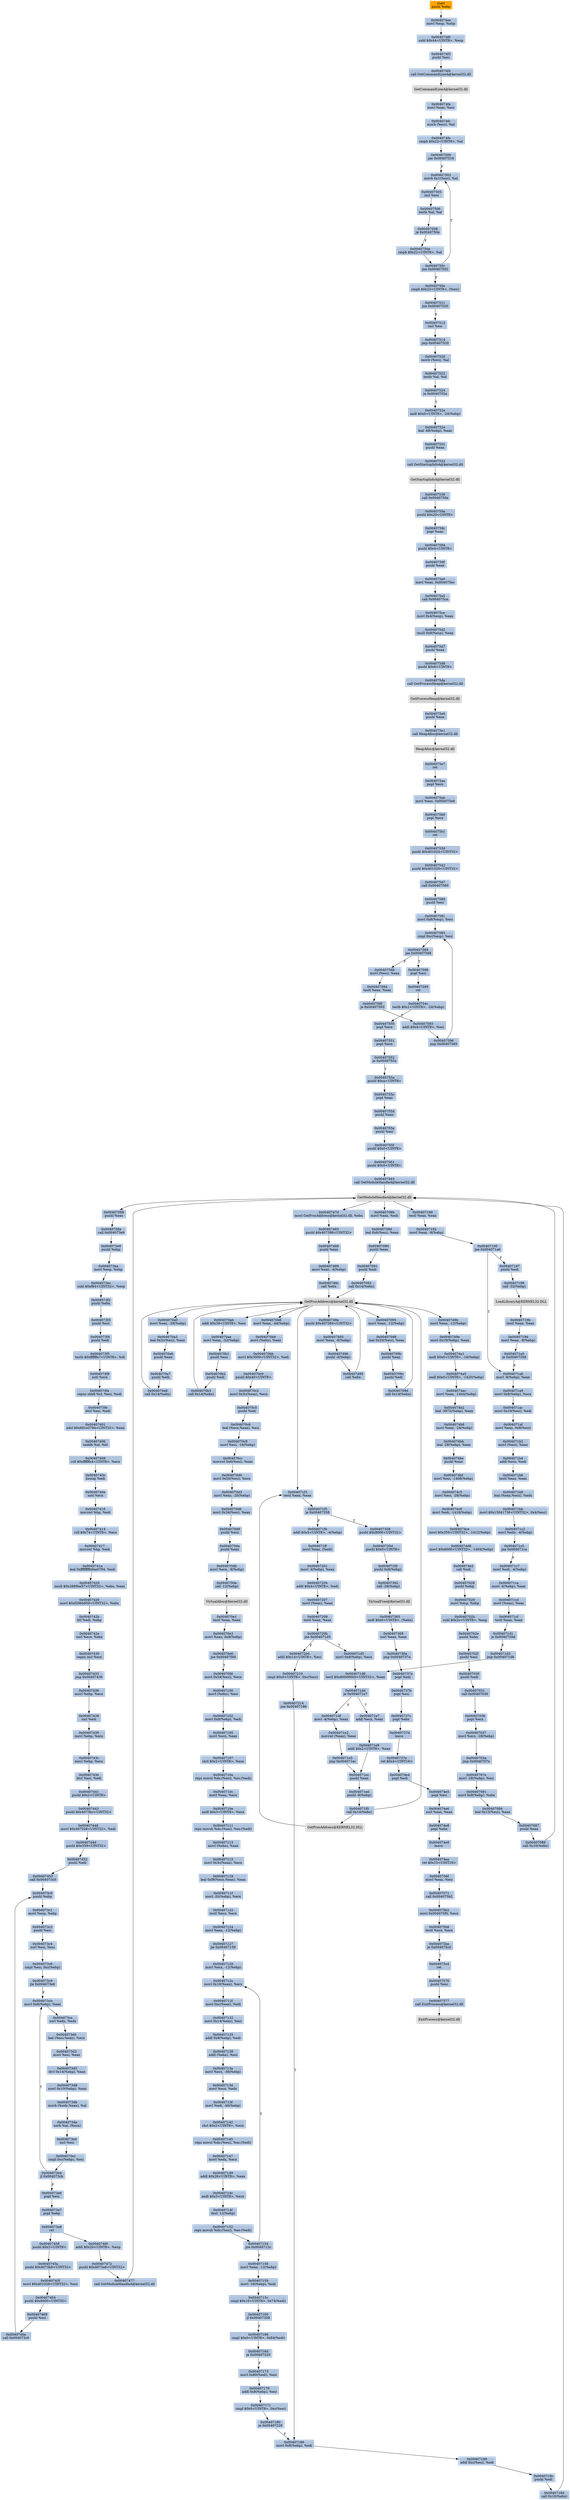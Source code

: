 digraph G {
node[shape=rectangle,style=filled,fillcolor=lightsteelblue,color=lightsteelblue]
bgcolor="transparent"
a0x004074edpushl_ebp[label="start\npushl %ebp",fillcolor="orange",color="lightgrey"];
a0x004074eemovl_esp_ebp[label="0x004074ee\nmovl %esp, %ebp"];
a0x004074f0subl_0x44UINT8_esp[label="0x004074f0\nsubl $0x44<UINT8>, %esp"];
a0x004074f3pushl_esi[label="0x004074f3\npushl %esi"];
a0x004074f4call_GetCommandLineA_kernel32_dll[label="0x004074f4\ncall GetCommandLineA@kernel32.dll"];
GetCommandLineA_kernel32_dll[label="GetCommandLineA@kernel32.dll",fillcolor="lightgrey",color="lightgrey"];
a0x004074famovl_eax_esi[label="0x004074fa\nmovl %eax, %esi"];
a0x004074fcmovb_esi__al[label="0x004074fc\nmovb (%esi), %al"];
a0x004074fecmpb_0x22UINT8_al[label="0x004074fe\ncmpb $0x22<UINT8>, %al"];
a0x00407500jne_0x00407516[label="0x00407500\njne 0x00407516"];
a0x00407502movb_0x1esi__al[label="0x00407502\nmovb 0x1(%esi), %al"];
a0x00407505incl_esi[label="0x00407505\nincl %esi"];
a0x00407506testb_al_al[label="0x00407506\ntestb %al, %al"];
a0x00407508je_0x0040750e[label="0x00407508\nje 0x0040750e"];
a0x0040750acmpb_0x22UINT8_al[label="0x0040750a\ncmpb $0x22<UINT8>, %al"];
a0x0040750cjne_0x00407502[label="0x0040750c\njne 0x00407502"];
a0x0040750ecmpb_0x22UINT8_esi_[label="0x0040750e\ncmpb $0x22<UINT8>, (%esi)"];
a0x00407511jne_0x00407520[label="0x00407511\njne 0x00407520"];
a0x00407513incl_esi[label="0x00407513\nincl %esi"];
a0x00407514jmp_0x00407520[label="0x00407514\njmp 0x00407520"];
a0x00407520movb_esi__al[label="0x00407520\nmovb (%esi), %al"];
a0x00407522testb_al_al[label="0x00407522\ntestb %al, %al"];
a0x00407524je_0x0040752a[label="0x00407524\nje 0x0040752a"];
a0x0040752aandl_0x0UINT8__24ebp_[label="0x0040752a\nandl $0x0<UINT8>, -24(%ebp)"];
a0x0040752eleal__68ebp__eax[label="0x0040752e\nleal -68(%ebp), %eax"];
a0x00407531pushl_eax[label="0x00407531\npushl %eax"];
a0x00407532call_GetStartupInfoA_kernel32_dll[label="0x00407532\ncall GetStartupInfoA@kernel32.dll"];
GetStartupInfoA_kernel32_dll[label="GetStartupInfoA@kernel32.dll",fillcolor="lightgrey",color="lightgrey"];
a0x00407538call_0x0040759a[label="0x00407538\ncall 0x0040759a"];
a0x0040759apushl_0x20UINT8[label="0x0040759a\npushl $0x20<UINT8>"];
a0x0040759cpopl_eax[label="0x0040759c\npopl %eax"];
a0x0040759dpushl_0x4UINT8[label="0x0040759d\npushl $0x4<UINT8>"];
a0x0040759fpushl_eax[label="0x0040759f\npushl %eax"];
a0x004075a0movl_eax_0x004075ec[label="0x004075a0\nmovl %eax, 0x004075ec"];
a0x004075a5call_0x004075ce[label="0x004075a5\ncall 0x004075ce"];
a0x004075cemovl_0x4esp__eax[label="0x004075ce\nmovl 0x4(%esp), %eax"];
a0x004075d2imull_0x8esp__eax[label="0x004075d2\nimull 0x8(%esp), %eax"];
a0x004075d7pushl_eax[label="0x004075d7\npushl %eax"];
a0x004075d8pushl_0x8UINT8[label="0x004075d8\npushl $0x8<UINT8>"];
a0x004075dacall_GetProcessHeap_kernel32_dll[label="0x004075da\ncall GetProcessHeap@kernel32.dll"];
GetProcessHeap_kernel32_dll[label="GetProcessHeap@kernel32.dll",fillcolor="lightgrey",color="lightgrey"];
a0x004075e0pushl_eax[label="0x004075e0\npushl %eax"];
a0x004075e1call_HeapAlloc_kernel32_dll[label="0x004075e1\ncall HeapAlloc@kernel32.dll"];
HeapAlloc_kernel32_dll[label="HeapAlloc@kernel32.dll",fillcolor="lightgrey",color="lightgrey"];
a0x004075e7ret[label="0x004075e7\nret"];
a0x004075aapopl_ecx[label="0x004075aa\npopl %ecx"];
a0x004075abmovl_eax_0x004075e8[label="0x004075ab\nmovl %eax, 0x004075e8"];
a0x004075b0popl_ecx[label="0x004075b0\npopl %ecx"];
a0x004075b1ret[label="0x004075b1\nret"];
a0x0040753dpushl_0x401024UINT32[label="0x0040753d\npushl $0x401024<UINT32>"];
a0x00407542pushl_0x401020UINT32[label="0x00407542\npushl $0x401020<UINT32>"];
a0x00407547call_0x00407580[label="0x00407547\ncall 0x00407580"];
a0x00407580pushl_esi[label="0x00407580\npushl %esi"];
a0x00407581movl_0x8esp__esi[label="0x00407581\nmovl 0x8(%esp), %esi"];
a0x00407585cmpl_0xcesp__esi[label="0x00407585\ncmpl 0xc(%esp), %esi"];
a0x00407589jae_0x00407598[label="0x00407589\njae 0x00407598"];
a0x0040758bmovl_esi__eax[label="0x0040758b\nmovl (%esi), %eax"];
a0x0040758dtestl_eax_eax[label="0x0040758d\ntestl %eax, %eax"];
a0x0040758fje_0x00407593[label="0x0040758f\nje 0x00407593"];
a0x00407593addl_0x4UINT8_esi[label="0x00407593\naddl $0x4<UINT8>, %esi"];
a0x00407596jmp_0x00407585[label="0x00407596\njmp 0x00407585"];
a0x00407598popl_esi[label="0x00407598\npopl %esi"];
a0x00407599ret[label="0x00407599\nret"];
a0x0040754ctestb_0x1UINT8__24ebp_[label="0x0040754c\ntestb $0x1<UINT8>, -24(%ebp)"];
a0x00407550popl_ecx[label="0x00407550\npopl %ecx"];
a0x00407551popl_ecx[label="0x00407551\npopl %ecx"];
a0x00407552je_0x0040755a[label="0x00407552\nje 0x0040755a"];
a0x0040755apushl_0xaUINT8[label="0x0040755a\npushl $0xa<UINT8>"];
a0x0040755cpopl_eax[label="0x0040755c\npopl %eax"];
a0x0040755dpushl_eax[label="0x0040755d\npushl %eax"];
a0x0040755epushl_esi[label="0x0040755e\npushl %esi"];
a0x0040755fpushl_0x0UINT8[label="0x0040755f\npushl $0x0<UINT8>"];
a0x00407561pushl_0x0UINT8[label="0x00407561\npushl $0x0<UINT8>"];
a0x00407563call_GetModuleHandleA_kernel32_dll[label="0x00407563\ncall GetModuleHandleA@kernel32.dll"];
GetModuleHandleA_kernel32_dll[label="GetModuleHandleA@kernel32.dll",fillcolor="lightgrey",color="lightgrey"];
a0x00407569pushl_eax[label="0x00407569\npushl %eax"];
a0x0040756acall_0x004073e9[label="0x0040756a\ncall 0x004073e9"];
a0x004073e9pushl_ebp[label="0x004073e9\npushl %ebp"];
a0x004073eamovl_esp_ebp[label="0x004073ea\nmovl %esp, %ebp"];
a0x004073ecsubl_0xf84UINT32_esp[label="0x004073ec\nsubl $0xf84<UINT32>, %esp"];
a0x004073f2pushl_ebx[label="0x004073f2\npushl %ebx"];
a0x004073f3pushl_esi[label="0x004073f3\npushl %esi"];
a0x004073f4pushl_edi[label="0x004073f4\npushl %edi"];
a0x004073f5testb_0xffffffa7UINT8_dl[label="0x004073f5\ntestb $0xffffffa7<UINT8>, %dl"];
a0x004073f8notl_ecx[label="0x004073f8\nnotl %ecx"];
a0x004073farepnz_shldl_cl_esi_edi[label="0x004073fa\nrepnz shldl %cl, %esi, %edi"];
a0x004073febtcl_esi_edi[label="0x004073fe\nbtcl %esi, %edi"];
a0x00407401adcl_0x691e3784UINT32_eax[label="0x00407401\nadcl $0x691e3784<UINT32>, %eax"];
a0x00407406xaddb_al_bl[label="0x00407406\nxaddb %al, %bl"];
a0x00407409rcll_0xffffffa4UINT8_ecx[label="0x00407409\nrcll $0xffffffa4<UINT8>, %ecx"];
a0x0040740cbswap_edi[label="0x0040740c\nbswap %edi"];
a0x0040740enotl_ecx[label="0x0040740e\nnotl %ecx"];
a0x00407410movzwl_bp_edi[label="0x00407410\nmovzwl %bp, %edi"];
a0x00407414rcll_0x74UINT8_ecx[label="0x00407414\nrcll $0x74<UINT8>, %ecx"];
a0x00407417movzwl_bp_edi[label="0x00407417\nmovzwl %bp, %edi"];
a0x0040741aleal_0xffffffffb9ae0794_edi[label="0x0040741a\nleal 0xffffffffb9ae0794, %edi"];
a0x00407420imull_0x2889be57UINT32_ebx_eax[label="0x00407420\nimull $0x2889be57<UINT32>, %ebx, %eax"];
a0x00407426movl_0xf29bb859UINT32_ebx[label="0x00407426\nmovl $0xf29bb859<UINT32>, %ebx"];
a0x0040742bbtl_edi_ebp[label="0x0040742b\nbtl %edi, %ebp"];
a0x0040742exorl_ecx_ebx[label="0x0040742e\nxorl %ecx, %ebx"];
a0x00407430repnz_incl_ecx[label="0x00407430\nrepnz incl %ecx"];
a0x00407433jmp_0x00407436[label="0x00407433\njmp 0x00407436"];
a0x00407436movl_ebp_ecx[label="0x00407436\nmovl %ebp, %ecx"];
a0x00407438incl_edi[label="0x00407438\nincl %edi"];
a0x00407439movl_ebp_ecx[label="0x00407439\nmovl %ebp, %ecx"];
a0x0040743cmovl_ebp_ecx[label="0x0040743c\nmovl %ebp, %ecx"];
a0x0040743ebtcl_esi_edi[label="0x0040743e\nbtcl %esi, %edi"];
a0x00407441pushl_0x2UINT8[label="0x00407441\npushl $0x2<UINT8>"];
a0x00407443pushl_0x4073bcUINT32[label="0x00407443\npushl $0x4073bc<UINT32>"];
a0x00407448movl_0x407028UINT32_edi[label="0x00407448\nmovl $0x407028<UINT32>, %edi"];
a0x0040744dpushl_0x359UINT32[label="0x0040744d\npushl $0x359<UINT32>"];
a0x00407452pushl_edi[label="0x00407452\npushl %edi"];
a0x00407453call_0x004073c0[label="0x00407453\ncall 0x004073c0"];
a0x004073c0pushl_ebp[label="0x004073c0\npushl %ebp"];
a0x004073c1movl_esp_ebp[label="0x004073c1\nmovl %esp, %ebp"];
a0x004073c3pushl_esi[label="0x004073c3\npushl %esi"];
a0x004073c4xorl_esi_esi[label="0x004073c4\nxorl %esi, %esi"];
a0x004073c6cmpl_esi_0xcebp_[label="0x004073c6\ncmpl %esi, 0xc(%ebp)"];
a0x004073c9jle_0x004073e6[label="0x004073c9\njle 0x004073e6"];
a0x004073cbmovl_0x8ebp__eax[label="0x004073cb\nmovl 0x8(%ebp), %eax"];
a0x004073cexorl_edx_edx[label="0x004073ce\nxorl %edx, %edx"];
a0x004073d0leal_esieax__ecx[label="0x004073d0\nleal (%esi,%eax), %ecx"];
a0x004073d3movl_esi_eax[label="0x004073d3\nmovl %esi, %eax"];
a0x004073d5divl_0x14ebp__eax[label="0x004073d5\ndivl 0x14(%ebp), %eax"];
a0x004073d8movl_0x10ebp__eax[label="0x004073d8\nmovl 0x10(%ebp), %eax"];
a0x004073dbmovb_edxeax__al[label="0x004073db\nmovb (%edx,%eax), %al"];
a0x004073dexorb_al_ecx_[label="0x004073de\nxorb %al, (%ecx)"];
a0x004073e0incl_esi[label="0x004073e0\nincl %esi"];
a0x004073e1cmpl_0xcebp__esi[label="0x004073e1\ncmpl 0xc(%ebp), %esi"];
a0x004073e4jl_0x004073cb[label="0x004073e4\njl 0x004073cb"];
a0x004073e6popl_esi[label="0x004073e6\npopl %esi"];
a0x004073e7popl_ebp[label="0x004073e7\npopl %ebp"];
a0x004073e8ret[label="0x004073e8\nret"];
a0x00407458pushl_0x2UINT8[label="0x00407458\npushl $0x2<UINT8>"];
a0x0040745apushl_0x4073b8UINT32[label="0x0040745a\npushl $0x4073b8<UINT32>"];
a0x0040745fmovl_0x401028UINT32_esi[label="0x0040745f\nmovl $0x401028<UINT32>, %esi"];
a0x00407464pushl_0x6000UINT32[label="0x00407464\npushl $0x6000<UINT32>"];
a0x00407469pushl_esi[label="0x00407469\npushl %esi"];
a0x0040746acall_0x004073c0[label="0x0040746a\ncall 0x004073c0"];
a0x0040746faddl_0x20UINT8_esp[label="0x0040746f\naddl $0x20<UINT8>, %esp"];
a0x00407472pushl_0x4073a8UINT32[label="0x00407472\npushl $0x4073a8<UINT32>"];
a0x00407477call_GetModuleHandleA_kernel32_dll[label="0x00407477\ncall GetModuleHandleA@kernel32.dll"];
a0x0040747dmovl_GetProcAddress_kernel32_dll_ebx[label="0x0040747d\nmovl GetProcAddress@kernel32.dll, %ebx"];
a0x00407483pushl_0x407398UINT32[label="0x00407483\npushl $0x407398<UINT32>"];
a0x00407488pushl_eax[label="0x00407488\npushl %eax"];
a0x00407489movl_eax__4ebp_[label="0x00407489\nmovl %eax, -4(%ebp)"];
a0x0040748ccall_ebx[label="0x0040748c\ncall %ebx"];
GetProcAddress_kernel32_dll[label="GetProcAddress@kernel32.dll",fillcolor="lightgrey",color="lightgrey"];
a0x0040748epushl_0x407384UINT32[label="0x0040748e\npushl $0x407384<UINT32>"];
a0x00407493movl_eax__8ebp_[label="0x00407493\nmovl %eax, -8(%ebp)"];
a0x00407496pushl__4ebp_[label="0x00407496\npushl -4(%ebp)"];
a0x00407499call_ebx[label="0x00407499\ncall %ebx"];
a0x0040749bmovl_eax__12ebp_[label="0x0040749b\nmovl %eax, -12(%ebp)"];
a0x0040749emovl_0x10ebp__eax[label="0x0040749e\nmovl 0x10(%ebp), %eax"];
a0x004074a1andl_0x0UINT8__16ebp_[label="0x004074a1\nandl $0x0<UINT8>, -16(%ebp)"];
a0x004074a5andl_0x0UINT8__1420ebp_[label="0x004074a5\nandl $0x0<UINT8>, -1420(%ebp)"];
a0x004074acmovl_eax__1444ebp_[label="0x004074ac\nmovl %eax, -1444(%ebp)"];
a0x004074b2leal__3972ebp__eax[label="0x004074b2\nleal -3972(%ebp), %eax"];
a0x004074b8movl_eax__24ebp_[label="0x004074b8\nmovl %eax, -24(%ebp)"];
a0x004074bbleal__28ebp__eax[label="0x004074bb\nleal -28(%ebp), %eax"];
a0x004074bepushl_eax[label="0x004074be\npushl %eax"];
a0x004074bfmovl_esi__1408ebp_[label="0x004074bf\nmovl %esi, -1408(%ebp)"];
a0x004074c5movl_esi__28ebp_[label="0x004074c5\nmovl %esi, -28(%ebp)"];
a0x004074c8movl_edi__1416ebp_[label="0x004074c8\nmovl %edi, -1416(%ebp)"];
a0x004074cemovl_0x359UINT32__1412ebp_[label="0x004074ce\nmovl $0x359<UINT32>, -1412(%ebp)"];
a0x004074d8movl_0x6000UINT32__1404ebp_[label="0x004074d8\nmovl $0x6000<UINT32>, -1404(%ebp)"];
a0x004074e2call_edi[label="0x004074e2\ncall %edi"];
a0x00407028pushl_ebp[label="0x00407028\npushl %ebp"];
a0x00407029movl_esp_ebp[label="0x00407029\nmovl %esp, %ebp"];
a0x0040702bsubl_0x2cUINT8_esp[label="0x0040702b\nsubl $0x2c<UINT8>, %esp"];
a0x0040702epushl_ebx[label="0x0040702e\npushl %ebx"];
a0x0040702fpushl_esi[label="0x0040702f\npushl %esi"];
a0x00407030pushl_edi[label="0x00407030\npushl %edi"];
a0x00407031call_0x00407036[label="0x00407031\ncall 0x00407036"];
a0x00407036popl_ecx[label="0x00407036\npopl %ecx"];
a0x00407037movl_ecx__28ebp_[label="0x00407037\nmovl %ecx, -28(%ebp)"];
a0x0040703ajmp_0x0040707e[label="0x0040703a\njmp 0x0040707e"];
a0x0040707emovl__28ebp__esi[label="0x0040707e\nmovl -28(%ebp), %esi"];
a0x00407081movl_0x8ebp__ebx[label="0x00407081\nmovl 0x8(%ebp), %ebx"];
a0x00407084leal_0x13esi__eax[label="0x00407084\nleal 0x13(%esi), %eax"];
a0x00407087pushl_eax[label="0x00407087\npushl %eax"];
a0x00407088call_0x10ebx_[label="0x00407088\ncall 0x10(%ebx)"];
a0x0040708bmovl_eax_edi[label="0x0040708b\nmovl %eax, %edi"];
a0x0040708dleal_0x6esi__eax[label="0x0040708d\nleal 0x6(%esi), %eax"];
a0x00407090pushl_eax[label="0x00407090\npushl %eax"];
a0x00407091pushl_edi[label="0x00407091\npushl %edi"];
a0x00407092call_0x14ebx_[label="0x00407092\ncall 0x14(%ebx)"];
a0x00407095movl_eax__12ebp_[label="0x00407095\nmovl %eax, -12(%ebp)"];
a0x00407098leal_0x20esi__eax[label="0x00407098\nleal 0x20(%esi), %eax"];
a0x0040709bpushl_eax[label="0x0040709b\npushl %eax"];
a0x0040709cpushl_edi[label="0x0040709c\npushl %edi"];
a0x0040709dcall_0x14ebx_[label="0x0040709d\ncall 0x14(%ebx)"];
a0x004070a0movl_eax__28ebp_[label="0x004070a0\nmovl %eax, -28(%ebp)"];
a0x004070a3leal_0x2cesi__eax[label="0x004070a3\nleal 0x2c(%esi), %eax"];
a0x004070a6pushl_eax[label="0x004070a6\npushl %eax"];
a0x004070a7pushl_edi[label="0x004070a7\npushl %edi"];
a0x004070a8call_0x14ebx_[label="0x004070a8\ncall 0x14(%ebx)"];
a0x004070abaddl_0x39UINT8_esi[label="0x004070ab\naddl $0x39<UINT8>, %esi"];
a0x004070aemovl_eax__32ebp_[label="0x004070ae\nmovl %eax, -32(%ebp)"];
a0x004070b1pushl_esi[label="0x004070b1\npushl %esi"];
a0x004070b2pushl_edi[label="0x004070b2\npushl %edi"];
a0x004070b3call_0x14ebx_[label="0x004070b3\ncall 0x14(%ebx)"];
a0x004070b6movl_eax__44ebp_[label="0x004070b6\nmovl %eax, -44(%ebp)"];
a0x004070b9movl_ebx__eax[label="0x004070b9\nmovl (%ebx), %eax"];
a0x004070bbmovl_0x3000UINT32_edi[label="0x004070bb\nmovl $0x3000<UINT32>, %edi"];
a0x004070c0pushl_0x40UINT8[label="0x004070c0\npushl $0x40<UINT8>"];
a0x004070c2movl_0x3ceax__ecx[label="0x004070c2\nmovl 0x3c(%eax), %ecx"];
a0x004070c5pushl_edi[label="0x004070c5\npushl %edi"];
a0x004070c6leal_ecxeax__esi[label="0x004070c6\nleal (%ecx,%eax), %esi"];
a0x004070c9movl_esi__16ebp_[label="0x004070c9\nmovl %esi, -16(%ebp)"];
a0x004070ccmovzwl_0x6esi__eax[label="0x004070cc\nmovzwl 0x6(%esi), %eax"];
a0x004070d0movl_0x50esi__ecx[label="0x004070d0\nmovl 0x50(%esi), %ecx"];
a0x004070d3movl_eax__20ebp_[label="0x004070d3\nmovl %eax, -20(%ebp)"];
a0x004070d6movl_0x34esi__eax[label="0x004070d6\nmovl 0x34(%esi), %eax"];
a0x004070d9pushl_ecx[label="0x004070d9\npushl %ecx"];
a0x004070dapushl_eax[label="0x004070da\npushl %eax"];
a0x004070dbmovl_ecx__8ebp_[label="0x004070db\nmovl %ecx, -8(%ebp)"];
a0x004070decall__12ebp_[label="0x004070de\ncall -12(%ebp)"];
VirtualAlloc_Kernel32_dll[label="VirtualAlloc@Kernel32.dll",fillcolor="lightgrey",color="lightgrey"];
a0x004070e1testl_eax_eax[label="0x004070e1\ntestl %eax, %eax"];
a0x004070e3movl_eax_0x8ebp_[label="0x004070e3\nmovl %eax, 0x8(%ebp)"];
a0x004070e6jne_0x004070fd[label="0x004070e6\njne 0x004070fd"];
a0x004070fdmovl_0x54esi__ecx[label="0x004070fd\nmovl 0x54(%esi), %ecx"];
a0x00407100movl_ebx__esi[label="0x00407100\nmovl (%ebx), %esi"];
a0x00407102movl_0x8ebp__edi[label="0x00407102\nmovl 0x8(%ebp), %edi"];
a0x00407105movl_ecx_eax[label="0x00407105\nmovl %ecx, %eax"];
a0x00407107shrl_0x2UINT8_ecx[label="0x00407107\nshrl $0x2<UINT8>, %ecx"];
a0x0040710arepz_movsl_ds_esi__es_edi_[label="0x0040710a\nrepz movsl %ds:(%esi), %es:(%edi)"];
a0x0040710cmovl_eax_ecx[label="0x0040710c\nmovl %eax, %ecx"];
a0x0040710eandl_0x3UINT8_ecx[label="0x0040710e\nandl $0x3<UINT8>, %ecx"];
a0x00407111repz_movsb_ds_esi__es_edi_[label="0x00407111\nrepz movsb %ds:(%esi), %es:(%edi)"];
a0x00407113movl_ebx__eax[label="0x00407113\nmovl (%ebx), %eax"];
a0x00407115movl_0x3ceax__ecx[label="0x00407115\nmovl 0x3c(%eax), %ecx"];
a0x00407118leal_0xf8ecxeax__eax[label="0x00407118\nleal 0xf8(%ecx,%eax), %eax"];
a0x0040711fmovl__20ebp__ecx[label="0x0040711f\nmovl -20(%ebp), %ecx"];
a0x00407122testl_ecx_ecx[label="0x00407122\ntestl %ecx, %ecx"];
a0x00407124movl_eax__12ebp_[label="0x00407124\nmovl %eax, -12(%ebp)"];
a0x00407127jle_0x00407159[label="0x00407127\njle 0x00407159"];
a0x00407129movl_ecx__12ebp_[label="0x00407129\nmovl %ecx, -12(%ebp)"];
a0x0040712cmovl_0x10eax__ecx[label="0x0040712c\nmovl 0x10(%eax), %ecx"];
a0x0040712fmovl_0xceax__edi[label="0x0040712f\nmovl 0xc(%eax), %edi"];
a0x00407132movl_0x14eax__esi[label="0x00407132\nmovl 0x14(%eax), %esi"];
a0x00407135addl_0x8ebp__edi[label="0x00407135\naddl 0x8(%ebp), %edi"];
a0x00407138addl_ebx__esi[label="0x00407138\naddl (%ebx), %esi"];
a0x0040713amovl_ecx__36ebp_[label="0x0040713a\nmovl %ecx, -36(%ebp)"];
a0x0040713dmovl_ecx_edx[label="0x0040713d\nmovl %ecx, %edx"];
a0x0040713fmovl_edi__40ebp_[label="0x0040713f\nmovl %edi, -40(%ebp)"];
a0x00407142shrl_0x2UINT8_ecx[label="0x00407142\nshrl $0x2<UINT8>, %ecx"];
a0x00407145repz_movsl_ds_esi__es_edi_[label="0x00407145\nrepz movsl %ds:(%esi), %es:(%edi)"];
a0x00407147movl_edx_ecx[label="0x00407147\nmovl %edx, %ecx"];
a0x00407149addl_0x28UINT8_eax[label="0x00407149\naddl $0x28<UINT8>, %eax"];
a0x0040714candl_0x3UINT8_ecx[label="0x0040714c\nandl $0x3<UINT8>, %ecx"];
a0x0040714fdecl__12ebp_[label="0x0040714f\ndecl -12(%ebp)"];
a0x00407152repz_movsb_ds_esi__es_edi_[label="0x00407152\nrepz movsb %ds:(%esi), %es:(%edi)"];
a0x00407154jne_0x0040712c[label="0x00407154\njne 0x0040712c"];
a0x00407156movl_eax__12ebp_[label="0x00407156\nmovl %eax, -12(%ebp)"];
a0x00407159movl__16ebp__edi[label="0x00407159\nmovl -16(%ebp), %edi"];
a0x0040715ccmpl_0x10UINT8_0x74edi_[label="0x0040715c\ncmpl $0x10<UINT8>, 0x74(%edi)"];
a0x00407160jl_0x00407358[label="0x00407160\njl 0x00407358"];
a0x00407166cmpl_0x0UINT8_0x84edi_[label="0x00407166\ncmpl $0x0<UINT8>, 0x84(%edi)"];
a0x0040716dje_0x00407220[label="0x0040716d\nje 0x00407220"];
a0x00407173movl_0x80edi__esi[label="0x00407173\nmovl 0x80(%edi), %esi"];
a0x00407179addl_0x8ebp__esi[label="0x00407179\naddl 0x8(%ebp), %esi"];
a0x0040717ccmpl_0x0UINT8_0xcesi_[label="0x0040717c\ncmpl $0x0<UINT8>, 0xc(%esi)"];
a0x00407180je_0x00407220[label="0x00407180\nje 0x00407220"];
a0x00407186movl_0x8ebp__edi[label="0x00407186\nmovl 0x8(%ebp), %edi"];
a0x00407189addl_0xcesi__edi[label="0x00407189\naddl 0xc(%esi), %edi"];
a0x0040718cpushl_edi[label="0x0040718c\npushl %edi"];
a0x0040718dcall_0x10ebx_[label="0x0040718d\ncall 0x10(%ebx)"];
a0x00407190testl_eax_eax[label="0x00407190\ntestl %eax, %eax"];
a0x00407192movl_eax__8ebp_[label="0x00407192\nmovl %eax, -8(%ebp)"];
a0x00407195jne_0x004071a6[label="0x00407195\njne 0x004071a6"];
a0x004071a6movl__8ebp__eax[label="0x004071a6\nmovl -8(%ebp), %eax"];
a0x004071a9movl_0x8ebp__ecx[label="0x004071a9\nmovl 0x8(%ebp), %ecx"];
a0x004071acmovl_0x10esi__edi[label="0x004071ac\nmovl 0x10(%esi), %edi"];
a0x004071afmovl_eax_0x8esi_[label="0x004071af\nmovl %eax, 0x8(%esi)"];
a0x004071b2movl_esi__eax[label="0x004071b2\nmovl (%esi), %eax"];
a0x004071b4addl_ecx_edi[label="0x004071b4\naddl %ecx, %edi"];
a0x004071b6testl_eax_eax[label="0x004071b6\ntestl %eax, %eax"];
a0x004071b8leal_eaxecx__edx[label="0x004071b8\nleal (%eax,%ecx), %edx"];
a0x004071bbmovl_0x15841730UINT32_0x4esi_[label="0x004071bb\nmovl $0x15841730<UINT32>, 0x4(%esi)"];
a0x004071c2movl_edx__4ebp_[label="0x004071c2\nmovl %edx, -4(%ebp)"];
a0x004071c5jne_0x004071ca[label="0x004071c5\njne 0x004071ca"];
a0x004071c7movl_edi__4ebp_[label="0x004071c7\nmovl %edi, -4(%ebp)"];
a0x004071camovl__4ebp__eax[label="0x004071ca\nmovl -4(%ebp), %eax"];
a0x004071cdmovl_eax__eax[label="0x004071cd\nmovl (%eax), %eax"];
a0x004071cftestl_eax_eax[label="0x004071cf\ntestl %eax, %eax"];
a0x004071d1je_0x0040720d[label="0x004071d1\nje 0x0040720d"];
a0x004071d3jmp_0x004071d8[label="0x004071d3\njmp 0x004071d8"];
a0x004071d8testl_0x80000000UINT32_eax[label="0x004071d8\ntestl $0x80000000<UINT32>, %eax"];
a0x004071ddje_0x004071e7[label="0x004071dd\nje 0x004071e7"];
a0x004071e7addl_ecx_eax[label="0x004071e7\naddl %ecx, %eax"];
a0x004071e9addl_0x2UINT8_eax[label="0x004071e9\naddl $0x2<UINT8>, %eax"];
a0x004071ecpushl_eax[label="0x004071ec\npushl %eax"];
a0x004071edpushl__8ebp_[label="0x004071ed\npushl -8(%ebp)"];
a0x004071f0call_0x14ebx_[label="0x004071f0\ncall 0x14(%ebx)"];
a0x004071f3testl_eax_eax[label="0x004071f3\ntestl %eax, %eax"];
a0x004071f5je_0x00407358[label="0x004071f5\nje 0x00407358"];
a0x004071fbaddl_0x4UINT8__4ebp_[label="0x004071fb\naddl $0x4<UINT8>, -4(%ebp)"];
a0x004071ffmovl_eax_edi_[label="0x004071ff\nmovl %eax, (%edi)"];
a0x00407201movl__4ebp__eax[label="0x00407201\nmovl -4(%ebp), %eax"];
a0x00407204addl_0x4UINT8_edi[label="0x00407204\naddl $0x4<UINT8>, %edi"];
a0x00407207movl_eax__eax[label="0x00407207\nmovl (%eax), %eax"];
a0x00407209testl_eax_eax[label="0x00407209\ntestl %eax, %eax"];
a0x0040720bjne_0x004071d5[label="0x0040720b\njne 0x004071d5"];
a0x004071d5movl_0x8ebp__ecx[label="0x004071d5\nmovl 0x8(%ebp), %ecx"];
a0x0040720daddl_0x14UINT8_esi[label="0x0040720d\naddl $0x14<UINT8>, %esi"];
a0x00407210cmpl_0x0UINT8_0xcesi_[label="0x00407210\ncmpl $0x0<UINT8>, 0xc(%esi)"];
a0x00407214jne_0x00407186[label="0x00407214\njne 0x00407186"];
GetProcAddress_KERNEL32_DLL[label="GetProcAddress@KERNEL32.DLL",fillcolor="lightgrey",color="lightgrey"];
a0x00407197pushl_edi[label="0x00407197\npushl %edi"];
a0x00407198call__32ebp_[label="0x00407198\ncall -32(%ebp)"];
LoadLibraryA_KERNEL32_DLL[label="LoadLibraryA@KERNEL32.DLL",fillcolor="lightgrey",color="lightgrey"];
a0x0040719btestl_eax_eax[label="0x0040719b\ntestl %eax, %eax"];
a0x0040719dmovl_eax__8ebp_[label="0x0040719d\nmovl %eax, -8(%ebp)"];
a0x004071a0je_0x00407358[label="0x004071a0\nje 0x00407358"];
a0x004071dfmovl__4ebp__eax[label="0x004071df\nmovl -4(%ebp), %eax"];
a0x004071e2movzwl_eax__eax[label="0x004071e2\nmovzwl (%eax), %eax"];
a0x004071e5jmp_0x004071ec[label="0x004071e5\njmp 0x004071ec"];
a0x00407358pushl_0x8000UINT32[label="0x00407358\npushl $0x8000<UINT32>"];
a0x0040735dpushl_0x0UINT8[label="0x0040735d\npushl $0x0<UINT8>"];
a0x0040735fpushl_0x8ebp_[label="0x0040735f\npushl 0x8(%ebp)"];
a0x00407362call__28ebp_[label="0x00407362\ncall -28(%ebp)"];
VirtualFree_Kernel32_dll[label="VirtualFree@Kernel32.dll",fillcolor="lightgrey",color="lightgrey"];
a0x00407365andl_0x0UINT8_ebx_[label="0x00407365\nandl $0x0<UINT8>, (%ebx)"];
a0x00407368xorl_eax_eax[label="0x00407368\nxorl %eax, %eax"];
a0x0040736ajmp_0x0040737a[label="0x0040736a\njmp 0x0040737a"];
a0x0040737apopl_edi[label="0x0040737a\npopl %edi"];
a0x0040737bpopl_esi[label="0x0040737b\npopl %esi"];
a0x0040737cpopl_ebx[label="0x0040737c\npopl %ebx"];
a0x0040737dleave_[label="0x0040737d\nleave "];
a0x0040737eret_0x4UINT16[label="0x0040737e\nret $0x4<UINT16>"];
a0x004074e4popl_edi[label="0x004074e4\npopl %edi"];
a0x004074e5popl_esi[label="0x004074e5\npopl %esi"];
a0x004074e6xorl_eax_eax[label="0x004074e6\nxorl %eax, %eax"];
a0x004074e8popl_ebx[label="0x004074e8\npopl %ebx"];
a0x004074e9leave_[label="0x004074e9\nleave "];
a0x004074earet_0x10UINT16[label="0x004074ea\nret $0x10<UINT16>"];
a0x0040756fmovl_eax_esi[label="0x0040756f\nmovl %eax, %esi"];
a0x00407571call_0x004075b2[label="0x00407571\ncall 0x004075b2"];
a0x004075b2movl_0x004075f0_ecx[label="0x004075b2\nmovl 0x004075f0, %ecx"];
a0x004075b8testl_ecx_ecx[label="0x004075b8\ntestl %ecx, %ecx"];
a0x004075baje_0x004075cd[label="0x004075ba\nje 0x004075cd"];
a0x004075cdret[label="0x004075cd\nret"];
a0x00407576pushl_esi[label="0x00407576\npushl %esi"];
a0x00407577call_ExitProcess_kernel32_dll[label="0x00407577\ncall ExitProcess@kernel32.dll"];
ExitProcess_kernel32_dll[label="ExitProcess@kernel32.dll",fillcolor="lightgrey",color="lightgrey"];
a0x004074edpushl_ebp -> a0x004074eemovl_esp_ebp [color="#000000"];
a0x004074eemovl_esp_ebp -> a0x004074f0subl_0x44UINT8_esp [color="#000000"];
a0x004074f0subl_0x44UINT8_esp -> a0x004074f3pushl_esi [color="#000000"];
a0x004074f3pushl_esi -> a0x004074f4call_GetCommandLineA_kernel32_dll [color="#000000"];
a0x004074f4call_GetCommandLineA_kernel32_dll -> GetCommandLineA_kernel32_dll [color="#000000"];
GetCommandLineA_kernel32_dll -> a0x004074famovl_eax_esi [color="#000000"];
a0x004074famovl_eax_esi -> a0x004074fcmovb_esi__al [color="#000000"];
a0x004074fcmovb_esi__al -> a0x004074fecmpb_0x22UINT8_al [color="#000000"];
a0x004074fecmpb_0x22UINT8_al -> a0x00407500jne_0x00407516 [color="#000000"];
a0x00407500jne_0x00407516 -> a0x00407502movb_0x1esi__al [color="#000000",label="F"];
a0x00407502movb_0x1esi__al -> a0x00407505incl_esi [color="#000000"];
a0x00407505incl_esi -> a0x00407506testb_al_al [color="#000000"];
a0x00407506testb_al_al -> a0x00407508je_0x0040750e [color="#000000"];
a0x00407508je_0x0040750e -> a0x0040750acmpb_0x22UINT8_al [color="#000000",label="F"];
a0x0040750acmpb_0x22UINT8_al -> a0x0040750cjne_0x00407502 [color="#000000"];
a0x0040750cjne_0x00407502 -> a0x00407502movb_0x1esi__al [color="#000000",label="T"];
a0x0040750cjne_0x00407502 -> a0x0040750ecmpb_0x22UINT8_esi_ [color="#000000",label="F"];
a0x0040750ecmpb_0x22UINT8_esi_ -> a0x00407511jne_0x00407520 [color="#000000"];
a0x00407511jne_0x00407520 -> a0x00407513incl_esi [color="#000000",label="F"];
a0x00407513incl_esi -> a0x00407514jmp_0x00407520 [color="#000000"];
a0x00407514jmp_0x00407520 -> a0x00407520movb_esi__al [color="#000000"];
a0x00407520movb_esi__al -> a0x00407522testb_al_al [color="#000000"];
a0x00407522testb_al_al -> a0x00407524je_0x0040752a [color="#000000"];
a0x00407524je_0x0040752a -> a0x0040752aandl_0x0UINT8__24ebp_ [color="#000000",label="T"];
a0x0040752aandl_0x0UINT8__24ebp_ -> a0x0040752eleal__68ebp__eax [color="#000000"];
a0x0040752eleal__68ebp__eax -> a0x00407531pushl_eax [color="#000000"];
a0x00407531pushl_eax -> a0x00407532call_GetStartupInfoA_kernel32_dll [color="#000000"];
a0x00407532call_GetStartupInfoA_kernel32_dll -> GetStartupInfoA_kernel32_dll [color="#000000"];
GetStartupInfoA_kernel32_dll -> a0x00407538call_0x0040759a [color="#000000"];
a0x00407538call_0x0040759a -> a0x0040759apushl_0x20UINT8 [color="#000000"];
a0x0040759apushl_0x20UINT8 -> a0x0040759cpopl_eax [color="#000000"];
a0x0040759cpopl_eax -> a0x0040759dpushl_0x4UINT8 [color="#000000"];
a0x0040759dpushl_0x4UINT8 -> a0x0040759fpushl_eax [color="#000000"];
a0x0040759fpushl_eax -> a0x004075a0movl_eax_0x004075ec [color="#000000"];
a0x004075a0movl_eax_0x004075ec -> a0x004075a5call_0x004075ce [color="#000000"];
a0x004075a5call_0x004075ce -> a0x004075cemovl_0x4esp__eax [color="#000000"];
a0x004075cemovl_0x4esp__eax -> a0x004075d2imull_0x8esp__eax [color="#000000"];
a0x004075d2imull_0x8esp__eax -> a0x004075d7pushl_eax [color="#000000"];
a0x004075d7pushl_eax -> a0x004075d8pushl_0x8UINT8 [color="#000000"];
a0x004075d8pushl_0x8UINT8 -> a0x004075dacall_GetProcessHeap_kernel32_dll [color="#000000"];
a0x004075dacall_GetProcessHeap_kernel32_dll -> GetProcessHeap_kernel32_dll [color="#000000"];
GetProcessHeap_kernel32_dll -> a0x004075e0pushl_eax [color="#000000"];
a0x004075e0pushl_eax -> a0x004075e1call_HeapAlloc_kernel32_dll [color="#000000"];
a0x004075e1call_HeapAlloc_kernel32_dll -> HeapAlloc_kernel32_dll [color="#000000"];
HeapAlloc_kernel32_dll -> a0x004075e7ret [color="#000000"];
a0x004075e7ret -> a0x004075aapopl_ecx [color="#000000"];
a0x004075aapopl_ecx -> a0x004075abmovl_eax_0x004075e8 [color="#000000"];
a0x004075abmovl_eax_0x004075e8 -> a0x004075b0popl_ecx [color="#000000"];
a0x004075b0popl_ecx -> a0x004075b1ret [color="#000000"];
a0x004075b1ret -> a0x0040753dpushl_0x401024UINT32 [color="#000000"];
a0x0040753dpushl_0x401024UINT32 -> a0x00407542pushl_0x401020UINT32 [color="#000000"];
a0x00407542pushl_0x401020UINT32 -> a0x00407547call_0x00407580 [color="#000000"];
a0x00407547call_0x00407580 -> a0x00407580pushl_esi [color="#000000"];
a0x00407580pushl_esi -> a0x00407581movl_0x8esp__esi [color="#000000"];
a0x00407581movl_0x8esp__esi -> a0x00407585cmpl_0xcesp__esi [color="#000000"];
a0x00407585cmpl_0xcesp__esi -> a0x00407589jae_0x00407598 [color="#000000"];
a0x00407589jae_0x00407598 -> a0x0040758bmovl_esi__eax [color="#000000",label="F"];
a0x0040758bmovl_esi__eax -> a0x0040758dtestl_eax_eax [color="#000000"];
a0x0040758dtestl_eax_eax -> a0x0040758fje_0x00407593 [color="#000000"];
a0x0040758fje_0x00407593 -> a0x00407593addl_0x4UINT8_esi [color="#000000",label="T"];
a0x00407593addl_0x4UINT8_esi -> a0x00407596jmp_0x00407585 [color="#000000"];
a0x00407596jmp_0x00407585 -> a0x00407585cmpl_0xcesp__esi [color="#000000"];
a0x00407589jae_0x00407598 -> a0x00407598popl_esi [color="#000000",label="T"];
a0x00407598popl_esi -> a0x00407599ret [color="#000000"];
a0x00407599ret -> a0x0040754ctestb_0x1UINT8__24ebp_ [color="#000000"];
a0x0040754ctestb_0x1UINT8__24ebp_ -> a0x00407550popl_ecx [color="#000000"];
a0x00407550popl_ecx -> a0x00407551popl_ecx [color="#000000"];
a0x00407551popl_ecx -> a0x00407552je_0x0040755a [color="#000000"];
a0x00407552je_0x0040755a -> a0x0040755apushl_0xaUINT8 [color="#000000",label="T"];
a0x0040755apushl_0xaUINT8 -> a0x0040755cpopl_eax [color="#000000"];
a0x0040755cpopl_eax -> a0x0040755dpushl_eax [color="#000000"];
a0x0040755dpushl_eax -> a0x0040755epushl_esi [color="#000000"];
a0x0040755epushl_esi -> a0x0040755fpushl_0x0UINT8 [color="#000000"];
a0x0040755fpushl_0x0UINT8 -> a0x00407561pushl_0x0UINT8 [color="#000000"];
a0x00407561pushl_0x0UINT8 -> a0x00407563call_GetModuleHandleA_kernel32_dll [color="#000000"];
a0x00407563call_GetModuleHandleA_kernel32_dll -> GetModuleHandleA_kernel32_dll [color="#000000"];
GetModuleHandleA_kernel32_dll -> a0x00407569pushl_eax [color="#000000"];
a0x00407569pushl_eax -> a0x0040756acall_0x004073e9 [color="#000000"];
a0x0040756acall_0x004073e9 -> a0x004073e9pushl_ebp [color="#000000"];
a0x004073e9pushl_ebp -> a0x004073eamovl_esp_ebp [color="#000000"];
a0x004073eamovl_esp_ebp -> a0x004073ecsubl_0xf84UINT32_esp [color="#000000"];
a0x004073ecsubl_0xf84UINT32_esp -> a0x004073f2pushl_ebx [color="#000000"];
a0x004073f2pushl_ebx -> a0x004073f3pushl_esi [color="#000000"];
a0x004073f3pushl_esi -> a0x004073f4pushl_edi [color="#000000"];
a0x004073f4pushl_edi -> a0x004073f5testb_0xffffffa7UINT8_dl [color="#000000"];
a0x004073f5testb_0xffffffa7UINT8_dl -> a0x004073f8notl_ecx [color="#000000"];
a0x004073f8notl_ecx -> a0x004073farepnz_shldl_cl_esi_edi [color="#000000"];
a0x004073farepnz_shldl_cl_esi_edi -> a0x004073febtcl_esi_edi [color="#000000"];
a0x004073febtcl_esi_edi -> a0x00407401adcl_0x691e3784UINT32_eax [color="#000000"];
a0x00407401adcl_0x691e3784UINT32_eax -> a0x00407406xaddb_al_bl [color="#000000"];
a0x00407406xaddb_al_bl -> a0x00407409rcll_0xffffffa4UINT8_ecx [color="#000000"];
a0x00407409rcll_0xffffffa4UINT8_ecx -> a0x0040740cbswap_edi [color="#000000"];
a0x0040740cbswap_edi -> a0x0040740enotl_ecx [color="#000000"];
a0x0040740enotl_ecx -> a0x00407410movzwl_bp_edi [color="#000000"];
a0x00407410movzwl_bp_edi -> a0x00407414rcll_0x74UINT8_ecx [color="#000000"];
a0x00407414rcll_0x74UINT8_ecx -> a0x00407417movzwl_bp_edi [color="#000000"];
a0x00407417movzwl_bp_edi -> a0x0040741aleal_0xffffffffb9ae0794_edi [color="#000000"];
a0x0040741aleal_0xffffffffb9ae0794_edi -> a0x00407420imull_0x2889be57UINT32_ebx_eax [color="#000000"];
a0x00407420imull_0x2889be57UINT32_ebx_eax -> a0x00407426movl_0xf29bb859UINT32_ebx [color="#000000"];
a0x00407426movl_0xf29bb859UINT32_ebx -> a0x0040742bbtl_edi_ebp [color="#000000"];
a0x0040742bbtl_edi_ebp -> a0x0040742exorl_ecx_ebx [color="#000000"];
a0x0040742exorl_ecx_ebx -> a0x00407430repnz_incl_ecx [color="#000000"];
a0x00407430repnz_incl_ecx -> a0x00407433jmp_0x00407436 [color="#000000"];
a0x00407433jmp_0x00407436 -> a0x00407436movl_ebp_ecx [color="#000000"];
a0x00407436movl_ebp_ecx -> a0x00407438incl_edi [color="#000000"];
a0x00407438incl_edi -> a0x00407439movl_ebp_ecx [color="#000000"];
a0x00407439movl_ebp_ecx -> a0x0040743cmovl_ebp_ecx [color="#000000"];
a0x0040743cmovl_ebp_ecx -> a0x0040743ebtcl_esi_edi [color="#000000"];
a0x0040743ebtcl_esi_edi -> a0x00407441pushl_0x2UINT8 [color="#000000"];
a0x00407441pushl_0x2UINT8 -> a0x00407443pushl_0x4073bcUINT32 [color="#000000"];
a0x00407443pushl_0x4073bcUINT32 -> a0x00407448movl_0x407028UINT32_edi [color="#000000"];
a0x00407448movl_0x407028UINT32_edi -> a0x0040744dpushl_0x359UINT32 [color="#000000"];
a0x0040744dpushl_0x359UINT32 -> a0x00407452pushl_edi [color="#000000"];
a0x00407452pushl_edi -> a0x00407453call_0x004073c0 [color="#000000"];
a0x00407453call_0x004073c0 -> a0x004073c0pushl_ebp [color="#000000"];
a0x004073c0pushl_ebp -> a0x004073c1movl_esp_ebp [color="#000000"];
a0x004073c1movl_esp_ebp -> a0x004073c3pushl_esi [color="#000000"];
a0x004073c3pushl_esi -> a0x004073c4xorl_esi_esi [color="#000000"];
a0x004073c4xorl_esi_esi -> a0x004073c6cmpl_esi_0xcebp_ [color="#000000"];
a0x004073c6cmpl_esi_0xcebp_ -> a0x004073c9jle_0x004073e6 [color="#000000"];
a0x004073c9jle_0x004073e6 -> a0x004073cbmovl_0x8ebp__eax [color="#000000",label="F"];
a0x004073cbmovl_0x8ebp__eax -> a0x004073cexorl_edx_edx [color="#000000"];
a0x004073cexorl_edx_edx -> a0x004073d0leal_esieax__ecx [color="#000000"];
a0x004073d0leal_esieax__ecx -> a0x004073d3movl_esi_eax [color="#000000"];
a0x004073d3movl_esi_eax -> a0x004073d5divl_0x14ebp__eax [color="#000000"];
a0x004073d5divl_0x14ebp__eax -> a0x004073d8movl_0x10ebp__eax [color="#000000"];
a0x004073d8movl_0x10ebp__eax -> a0x004073dbmovb_edxeax__al [color="#000000"];
a0x004073dbmovb_edxeax__al -> a0x004073dexorb_al_ecx_ [color="#000000"];
a0x004073dexorb_al_ecx_ -> a0x004073e0incl_esi [color="#000000"];
a0x004073e0incl_esi -> a0x004073e1cmpl_0xcebp__esi [color="#000000"];
a0x004073e1cmpl_0xcebp__esi -> a0x004073e4jl_0x004073cb [color="#000000"];
a0x004073e4jl_0x004073cb -> a0x004073cbmovl_0x8ebp__eax [color="#000000",label="T"];
a0x004073e4jl_0x004073cb -> a0x004073e6popl_esi [color="#000000",label="F"];
a0x004073e6popl_esi -> a0x004073e7popl_ebp [color="#000000"];
a0x004073e7popl_ebp -> a0x004073e8ret [color="#000000"];
a0x004073e8ret -> a0x00407458pushl_0x2UINT8 [color="#000000"];
a0x00407458pushl_0x2UINT8 -> a0x0040745apushl_0x4073b8UINT32 [color="#000000"];
a0x0040745apushl_0x4073b8UINT32 -> a0x0040745fmovl_0x401028UINT32_esi [color="#000000"];
a0x0040745fmovl_0x401028UINT32_esi -> a0x00407464pushl_0x6000UINT32 [color="#000000"];
a0x00407464pushl_0x6000UINT32 -> a0x00407469pushl_esi [color="#000000"];
a0x00407469pushl_esi -> a0x0040746acall_0x004073c0 [color="#000000"];
a0x0040746acall_0x004073c0 -> a0x004073c0pushl_ebp [color="#000000"];
a0x004073e8ret -> a0x0040746faddl_0x20UINT8_esp [color="#000000"];
a0x0040746faddl_0x20UINT8_esp -> a0x00407472pushl_0x4073a8UINT32 [color="#000000"];
a0x00407472pushl_0x4073a8UINT32 -> a0x00407477call_GetModuleHandleA_kernel32_dll [color="#000000"];
a0x00407477call_GetModuleHandleA_kernel32_dll -> GetModuleHandleA_kernel32_dll [color="#000000"];
GetModuleHandleA_kernel32_dll -> a0x0040747dmovl_GetProcAddress_kernel32_dll_ebx [color="#000000"];
a0x0040747dmovl_GetProcAddress_kernel32_dll_ebx -> a0x00407483pushl_0x407398UINT32 [color="#000000"];
a0x00407483pushl_0x407398UINT32 -> a0x00407488pushl_eax [color="#000000"];
a0x00407488pushl_eax -> a0x00407489movl_eax__4ebp_ [color="#000000"];
a0x00407489movl_eax__4ebp_ -> a0x0040748ccall_ebx [color="#000000"];
a0x0040748ccall_ebx -> GetProcAddress_kernel32_dll [color="#000000"];
GetProcAddress_kernel32_dll -> a0x0040748epushl_0x407384UINT32 [color="#000000"];
a0x0040748epushl_0x407384UINT32 -> a0x00407493movl_eax__8ebp_ [color="#000000"];
a0x00407493movl_eax__8ebp_ -> a0x00407496pushl__4ebp_ [color="#000000"];
a0x00407496pushl__4ebp_ -> a0x00407499call_ebx [color="#000000"];
a0x00407499call_ebx -> GetProcAddress_kernel32_dll [color="#000000"];
GetProcAddress_kernel32_dll -> a0x0040749bmovl_eax__12ebp_ [color="#000000"];
a0x0040749bmovl_eax__12ebp_ -> a0x0040749emovl_0x10ebp__eax [color="#000000"];
a0x0040749emovl_0x10ebp__eax -> a0x004074a1andl_0x0UINT8__16ebp_ [color="#000000"];
a0x004074a1andl_0x0UINT8__16ebp_ -> a0x004074a5andl_0x0UINT8__1420ebp_ [color="#000000"];
a0x004074a5andl_0x0UINT8__1420ebp_ -> a0x004074acmovl_eax__1444ebp_ [color="#000000"];
a0x004074acmovl_eax__1444ebp_ -> a0x004074b2leal__3972ebp__eax [color="#000000"];
a0x004074b2leal__3972ebp__eax -> a0x004074b8movl_eax__24ebp_ [color="#000000"];
a0x004074b8movl_eax__24ebp_ -> a0x004074bbleal__28ebp__eax [color="#000000"];
a0x004074bbleal__28ebp__eax -> a0x004074bepushl_eax [color="#000000"];
a0x004074bepushl_eax -> a0x004074bfmovl_esi__1408ebp_ [color="#000000"];
a0x004074bfmovl_esi__1408ebp_ -> a0x004074c5movl_esi__28ebp_ [color="#000000"];
a0x004074c5movl_esi__28ebp_ -> a0x004074c8movl_edi__1416ebp_ [color="#000000"];
a0x004074c8movl_edi__1416ebp_ -> a0x004074cemovl_0x359UINT32__1412ebp_ [color="#000000"];
a0x004074cemovl_0x359UINT32__1412ebp_ -> a0x004074d8movl_0x6000UINT32__1404ebp_ [color="#000000"];
a0x004074d8movl_0x6000UINT32__1404ebp_ -> a0x004074e2call_edi [color="#000000"];
a0x004074e2call_edi -> a0x00407028pushl_ebp [color="#000000"];
a0x00407028pushl_ebp -> a0x00407029movl_esp_ebp [color="#000000"];
a0x00407029movl_esp_ebp -> a0x0040702bsubl_0x2cUINT8_esp [color="#000000"];
a0x0040702bsubl_0x2cUINT8_esp -> a0x0040702epushl_ebx [color="#000000"];
a0x0040702epushl_ebx -> a0x0040702fpushl_esi [color="#000000"];
a0x0040702fpushl_esi -> a0x00407030pushl_edi [color="#000000"];
a0x00407030pushl_edi -> a0x00407031call_0x00407036 [color="#000000"];
a0x00407031call_0x00407036 -> a0x00407036popl_ecx [color="#000000"];
a0x00407036popl_ecx -> a0x00407037movl_ecx__28ebp_ [color="#000000"];
a0x00407037movl_ecx__28ebp_ -> a0x0040703ajmp_0x0040707e [color="#000000"];
a0x0040703ajmp_0x0040707e -> a0x0040707emovl__28ebp__esi [color="#000000"];
a0x0040707emovl__28ebp__esi -> a0x00407081movl_0x8ebp__ebx [color="#000000"];
a0x00407081movl_0x8ebp__ebx -> a0x00407084leal_0x13esi__eax [color="#000000"];
a0x00407084leal_0x13esi__eax -> a0x00407087pushl_eax [color="#000000"];
a0x00407087pushl_eax -> a0x00407088call_0x10ebx_ [color="#000000"];
a0x00407088call_0x10ebx_ -> GetModuleHandleA_kernel32_dll [color="#000000"];
GetModuleHandleA_kernel32_dll -> a0x0040708bmovl_eax_edi [color="#000000"];
a0x0040708bmovl_eax_edi -> a0x0040708dleal_0x6esi__eax [color="#000000"];
a0x0040708dleal_0x6esi__eax -> a0x00407090pushl_eax [color="#000000"];
a0x00407090pushl_eax -> a0x00407091pushl_edi [color="#000000"];
a0x00407091pushl_edi -> a0x00407092call_0x14ebx_ [color="#000000"];
a0x00407092call_0x14ebx_ -> GetProcAddress_kernel32_dll [color="#000000"];
GetProcAddress_kernel32_dll -> a0x00407095movl_eax__12ebp_ [color="#000000"];
a0x00407095movl_eax__12ebp_ -> a0x00407098leal_0x20esi__eax [color="#000000"];
a0x00407098leal_0x20esi__eax -> a0x0040709bpushl_eax [color="#000000"];
a0x0040709bpushl_eax -> a0x0040709cpushl_edi [color="#000000"];
a0x0040709cpushl_edi -> a0x0040709dcall_0x14ebx_ [color="#000000"];
a0x0040709dcall_0x14ebx_ -> GetProcAddress_kernel32_dll [color="#000000"];
GetProcAddress_kernel32_dll -> a0x004070a0movl_eax__28ebp_ [color="#000000"];
a0x004070a0movl_eax__28ebp_ -> a0x004070a3leal_0x2cesi__eax [color="#000000"];
a0x004070a3leal_0x2cesi__eax -> a0x004070a6pushl_eax [color="#000000"];
a0x004070a6pushl_eax -> a0x004070a7pushl_edi [color="#000000"];
a0x004070a7pushl_edi -> a0x004070a8call_0x14ebx_ [color="#000000"];
a0x004070a8call_0x14ebx_ -> GetProcAddress_kernel32_dll [color="#000000"];
GetProcAddress_kernel32_dll -> a0x004070abaddl_0x39UINT8_esi [color="#000000"];
a0x004070abaddl_0x39UINT8_esi -> a0x004070aemovl_eax__32ebp_ [color="#000000"];
a0x004070aemovl_eax__32ebp_ -> a0x004070b1pushl_esi [color="#000000"];
a0x004070b1pushl_esi -> a0x004070b2pushl_edi [color="#000000"];
a0x004070b2pushl_edi -> a0x004070b3call_0x14ebx_ [color="#000000"];
a0x004070b3call_0x14ebx_ -> GetProcAddress_kernel32_dll [color="#000000"];
GetProcAddress_kernel32_dll -> a0x004070b6movl_eax__44ebp_ [color="#000000"];
a0x004070b6movl_eax__44ebp_ -> a0x004070b9movl_ebx__eax [color="#000000"];
a0x004070b9movl_ebx__eax -> a0x004070bbmovl_0x3000UINT32_edi [color="#000000"];
a0x004070bbmovl_0x3000UINT32_edi -> a0x004070c0pushl_0x40UINT8 [color="#000000"];
a0x004070c0pushl_0x40UINT8 -> a0x004070c2movl_0x3ceax__ecx [color="#000000"];
a0x004070c2movl_0x3ceax__ecx -> a0x004070c5pushl_edi [color="#000000"];
a0x004070c5pushl_edi -> a0x004070c6leal_ecxeax__esi [color="#000000"];
a0x004070c6leal_ecxeax__esi -> a0x004070c9movl_esi__16ebp_ [color="#000000"];
a0x004070c9movl_esi__16ebp_ -> a0x004070ccmovzwl_0x6esi__eax [color="#000000"];
a0x004070ccmovzwl_0x6esi__eax -> a0x004070d0movl_0x50esi__ecx [color="#000000"];
a0x004070d0movl_0x50esi__ecx -> a0x004070d3movl_eax__20ebp_ [color="#000000"];
a0x004070d3movl_eax__20ebp_ -> a0x004070d6movl_0x34esi__eax [color="#000000"];
a0x004070d6movl_0x34esi__eax -> a0x004070d9pushl_ecx [color="#000000"];
a0x004070d9pushl_ecx -> a0x004070dapushl_eax [color="#000000"];
a0x004070dapushl_eax -> a0x004070dbmovl_ecx__8ebp_ [color="#000000"];
a0x004070dbmovl_ecx__8ebp_ -> a0x004070decall__12ebp_ [color="#000000"];
a0x004070decall__12ebp_ -> VirtualAlloc_Kernel32_dll [color="#000000"];
VirtualAlloc_Kernel32_dll -> a0x004070e1testl_eax_eax [color="#000000"];
a0x004070e1testl_eax_eax -> a0x004070e3movl_eax_0x8ebp_ [color="#000000"];
a0x004070e3movl_eax_0x8ebp_ -> a0x004070e6jne_0x004070fd [color="#000000"];
a0x004070e6jne_0x004070fd -> a0x004070fdmovl_0x54esi__ecx [color="#000000",label="T"];
a0x004070fdmovl_0x54esi__ecx -> a0x00407100movl_ebx__esi [color="#000000"];
a0x00407100movl_ebx__esi -> a0x00407102movl_0x8ebp__edi [color="#000000"];
a0x00407102movl_0x8ebp__edi -> a0x00407105movl_ecx_eax [color="#000000"];
a0x00407105movl_ecx_eax -> a0x00407107shrl_0x2UINT8_ecx [color="#000000"];
a0x00407107shrl_0x2UINT8_ecx -> a0x0040710arepz_movsl_ds_esi__es_edi_ [color="#000000"];
a0x0040710arepz_movsl_ds_esi__es_edi_ -> a0x0040710cmovl_eax_ecx [color="#000000"];
a0x0040710cmovl_eax_ecx -> a0x0040710eandl_0x3UINT8_ecx [color="#000000"];
a0x0040710eandl_0x3UINT8_ecx -> a0x00407111repz_movsb_ds_esi__es_edi_ [color="#000000"];
a0x00407111repz_movsb_ds_esi__es_edi_ -> a0x00407113movl_ebx__eax [color="#000000"];
a0x00407113movl_ebx__eax -> a0x00407115movl_0x3ceax__ecx [color="#000000"];
a0x00407115movl_0x3ceax__ecx -> a0x00407118leal_0xf8ecxeax__eax [color="#000000"];
a0x00407118leal_0xf8ecxeax__eax -> a0x0040711fmovl__20ebp__ecx [color="#000000"];
a0x0040711fmovl__20ebp__ecx -> a0x00407122testl_ecx_ecx [color="#000000"];
a0x00407122testl_ecx_ecx -> a0x00407124movl_eax__12ebp_ [color="#000000"];
a0x00407124movl_eax__12ebp_ -> a0x00407127jle_0x00407159 [color="#000000"];
a0x00407127jle_0x00407159 -> a0x00407129movl_ecx__12ebp_ [color="#000000",label="F"];
a0x00407129movl_ecx__12ebp_ -> a0x0040712cmovl_0x10eax__ecx [color="#000000"];
a0x0040712cmovl_0x10eax__ecx -> a0x0040712fmovl_0xceax__edi [color="#000000"];
a0x0040712fmovl_0xceax__edi -> a0x00407132movl_0x14eax__esi [color="#000000"];
a0x00407132movl_0x14eax__esi -> a0x00407135addl_0x8ebp__edi [color="#000000"];
a0x00407135addl_0x8ebp__edi -> a0x00407138addl_ebx__esi [color="#000000"];
a0x00407138addl_ebx__esi -> a0x0040713amovl_ecx__36ebp_ [color="#000000"];
a0x0040713amovl_ecx__36ebp_ -> a0x0040713dmovl_ecx_edx [color="#000000"];
a0x0040713dmovl_ecx_edx -> a0x0040713fmovl_edi__40ebp_ [color="#000000"];
a0x0040713fmovl_edi__40ebp_ -> a0x00407142shrl_0x2UINT8_ecx [color="#000000"];
a0x00407142shrl_0x2UINT8_ecx -> a0x00407145repz_movsl_ds_esi__es_edi_ [color="#000000"];
a0x00407145repz_movsl_ds_esi__es_edi_ -> a0x00407147movl_edx_ecx [color="#000000"];
a0x00407147movl_edx_ecx -> a0x00407149addl_0x28UINT8_eax [color="#000000"];
a0x00407149addl_0x28UINT8_eax -> a0x0040714candl_0x3UINT8_ecx [color="#000000"];
a0x0040714candl_0x3UINT8_ecx -> a0x0040714fdecl__12ebp_ [color="#000000"];
a0x0040714fdecl__12ebp_ -> a0x00407152repz_movsb_ds_esi__es_edi_ [color="#000000"];
a0x00407152repz_movsb_ds_esi__es_edi_ -> a0x00407154jne_0x0040712c [color="#000000"];
a0x00407154jne_0x0040712c -> a0x0040712cmovl_0x10eax__ecx [color="#000000",label="T"];
a0x00407154jne_0x0040712c -> a0x00407156movl_eax__12ebp_ [color="#000000",label="F"];
a0x00407156movl_eax__12ebp_ -> a0x00407159movl__16ebp__edi [color="#000000"];
a0x00407159movl__16ebp__edi -> a0x0040715ccmpl_0x10UINT8_0x74edi_ [color="#000000"];
a0x0040715ccmpl_0x10UINT8_0x74edi_ -> a0x00407160jl_0x00407358 [color="#000000"];
a0x00407160jl_0x00407358 -> a0x00407166cmpl_0x0UINT8_0x84edi_ [color="#000000",label="F"];
a0x00407166cmpl_0x0UINT8_0x84edi_ -> a0x0040716dje_0x00407220 [color="#000000"];
a0x0040716dje_0x00407220 -> a0x00407173movl_0x80edi__esi [color="#000000",label="F"];
a0x00407173movl_0x80edi__esi -> a0x00407179addl_0x8ebp__esi [color="#000000"];
a0x00407179addl_0x8ebp__esi -> a0x0040717ccmpl_0x0UINT8_0xcesi_ [color="#000000"];
a0x0040717ccmpl_0x0UINT8_0xcesi_ -> a0x00407180je_0x00407220 [color="#000000"];
a0x00407180je_0x00407220 -> a0x00407186movl_0x8ebp__edi [color="#000000",label="F"];
a0x00407186movl_0x8ebp__edi -> a0x00407189addl_0xcesi__edi [color="#000000"];
a0x00407189addl_0xcesi__edi -> a0x0040718cpushl_edi [color="#000000"];
a0x0040718cpushl_edi -> a0x0040718dcall_0x10ebx_ [color="#000000"];
a0x0040718dcall_0x10ebx_ -> GetModuleHandleA_kernel32_dll [color="#000000"];
GetModuleHandleA_kernel32_dll -> a0x00407190testl_eax_eax [color="#000000"];
a0x00407190testl_eax_eax -> a0x00407192movl_eax__8ebp_ [color="#000000"];
a0x00407192movl_eax__8ebp_ -> a0x00407195jne_0x004071a6 [color="#000000"];
a0x00407195jne_0x004071a6 -> a0x004071a6movl__8ebp__eax [color="#000000",label="T"];
a0x004071a6movl__8ebp__eax -> a0x004071a9movl_0x8ebp__ecx [color="#000000"];
a0x004071a9movl_0x8ebp__ecx -> a0x004071acmovl_0x10esi__edi [color="#000000"];
a0x004071acmovl_0x10esi__edi -> a0x004071afmovl_eax_0x8esi_ [color="#000000"];
a0x004071afmovl_eax_0x8esi_ -> a0x004071b2movl_esi__eax [color="#000000"];
a0x004071b2movl_esi__eax -> a0x004071b4addl_ecx_edi [color="#000000"];
a0x004071b4addl_ecx_edi -> a0x004071b6testl_eax_eax [color="#000000"];
a0x004071b6testl_eax_eax -> a0x004071b8leal_eaxecx__edx [color="#000000"];
a0x004071b8leal_eaxecx__edx -> a0x004071bbmovl_0x15841730UINT32_0x4esi_ [color="#000000"];
a0x004071bbmovl_0x15841730UINT32_0x4esi_ -> a0x004071c2movl_edx__4ebp_ [color="#000000"];
a0x004071c2movl_edx__4ebp_ -> a0x004071c5jne_0x004071ca [color="#000000"];
a0x004071c5jne_0x004071ca -> a0x004071c7movl_edi__4ebp_ [color="#000000",label="F"];
a0x004071c7movl_edi__4ebp_ -> a0x004071camovl__4ebp__eax [color="#000000"];
a0x004071camovl__4ebp__eax -> a0x004071cdmovl_eax__eax [color="#000000"];
a0x004071cdmovl_eax__eax -> a0x004071cftestl_eax_eax [color="#000000"];
a0x004071cftestl_eax_eax -> a0x004071d1je_0x0040720d [color="#000000"];
a0x004071d1je_0x0040720d -> a0x004071d3jmp_0x004071d8 [color="#000000",label="F"];
a0x004071d3jmp_0x004071d8 -> a0x004071d8testl_0x80000000UINT32_eax [color="#000000"];
a0x004071d8testl_0x80000000UINT32_eax -> a0x004071ddje_0x004071e7 [color="#000000"];
a0x004071ddje_0x004071e7 -> a0x004071e7addl_ecx_eax [color="#000000",label="T"];
a0x004071e7addl_ecx_eax -> a0x004071e9addl_0x2UINT8_eax [color="#000000"];
a0x004071e9addl_0x2UINT8_eax -> a0x004071ecpushl_eax [color="#000000"];
a0x004071ecpushl_eax -> a0x004071edpushl__8ebp_ [color="#000000"];
a0x004071edpushl__8ebp_ -> a0x004071f0call_0x14ebx_ [color="#000000"];
a0x004071f0call_0x14ebx_ -> GetProcAddress_kernel32_dll [color="#000000"];
GetProcAddress_kernel32_dll -> a0x004071f3testl_eax_eax [color="#000000"];
a0x004071f3testl_eax_eax -> a0x004071f5je_0x00407358 [color="#000000"];
a0x004071f5je_0x00407358 -> a0x004071fbaddl_0x4UINT8__4ebp_ [color="#000000",label="F"];
a0x004071fbaddl_0x4UINT8__4ebp_ -> a0x004071ffmovl_eax_edi_ [color="#000000"];
a0x004071ffmovl_eax_edi_ -> a0x00407201movl__4ebp__eax [color="#000000"];
a0x00407201movl__4ebp__eax -> a0x00407204addl_0x4UINT8_edi [color="#000000"];
a0x00407204addl_0x4UINT8_edi -> a0x00407207movl_eax__eax [color="#000000"];
a0x00407207movl_eax__eax -> a0x00407209testl_eax_eax [color="#000000"];
a0x00407209testl_eax_eax -> a0x0040720bjne_0x004071d5 [color="#000000"];
a0x0040720bjne_0x004071d5 -> a0x004071d5movl_0x8ebp__ecx [color="#000000",label="T"];
a0x004071d5movl_0x8ebp__ecx -> a0x004071d8testl_0x80000000UINT32_eax [color="#000000"];
a0x0040720bjne_0x004071d5 -> a0x0040720daddl_0x14UINT8_esi [color="#000000",label="F"];
a0x0040720daddl_0x14UINT8_esi -> a0x00407210cmpl_0x0UINT8_0xcesi_ [color="#000000"];
a0x00407210cmpl_0x0UINT8_0xcesi_ -> a0x00407214jne_0x00407186 [color="#000000"];
a0x00407214jne_0x00407186 -> a0x00407186movl_0x8ebp__edi [color="#000000",label="T"];
a0x004071f0call_0x14ebx_ -> GetProcAddress_KERNEL32_DLL [color="#000000"];
GetProcAddress_KERNEL32_DLL -> a0x004071f3testl_eax_eax [color="#000000"];
a0x00407195jne_0x004071a6 -> a0x00407197pushl_edi [color="#000000",label="F"];
a0x00407197pushl_edi -> a0x00407198call__32ebp_ [color="#000000"];
a0x00407198call__32ebp_ -> LoadLibraryA_KERNEL32_DLL [color="#000000"];
LoadLibraryA_KERNEL32_DLL -> a0x0040719btestl_eax_eax [color="#000000"];
a0x0040719btestl_eax_eax -> a0x0040719dmovl_eax__8ebp_ [color="#000000"];
a0x0040719dmovl_eax__8ebp_ -> a0x004071a0je_0x00407358 [color="#000000"];
a0x004071a0je_0x00407358 -> a0x004071a6movl__8ebp__eax [color="#000000",label="F"];
a0x004071ddje_0x004071e7 -> a0x004071dfmovl__4ebp__eax [color="#000000",label="F"];
a0x004071dfmovl__4ebp__eax -> a0x004071e2movzwl_eax__eax [color="#000000"];
a0x004071e2movzwl_eax__eax -> a0x004071e5jmp_0x004071ec [color="#000000"];
a0x004071e5jmp_0x004071ec -> a0x004071ecpushl_eax [color="#000000"];
a0x004071f5je_0x00407358 -> a0x00407358pushl_0x8000UINT32 [color="#000000",label="T"];
a0x00407358pushl_0x8000UINT32 -> a0x0040735dpushl_0x0UINT8 [color="#000000"];
a0x0040735dpushl_0x0UINT8 -> a0x0040735fpushl_0x8ebp_ [color="#000000"];
a0x0040735fpushl_0x8ebp_ -> a0x00407362call__28ebp_ [color="#000000"];
a0x00407362call__28ebp_ -> VirtualFree_Kernel32_dll [color="#000000"];
VirtualFree_Kernel32_dll -> a0x00407365andl_0x0UINT8_ebx_ [color="#000000"];
a0x00407365andl_0x0UINT8_ebx_ -> a0x00407368xorl_eax_eax [color="#000000"];
a0x00407368xorl_eax_eax -> a0x0040736ajmp_0x0040737a [color="#000000"];
a0x0040736ajmp_0x0040737a -> a0x0040737apopl_edi [color="#000000"];
a0x0040737apopl_edi -> a0x0040737bpopl_esi [color="#000000"];
a0x0040737bpopl_esi -> a0x0040737cpopl_ebx [color="#000000"];
a0x0040737cpopl_ebx -> a0x0040737dleave_ [color="#000000"];
a0x0040737dleave_ -> a0x0040737eret_0x4UINT16 [color="#000000"];
a0x0040737eret_0x4UINT16 -> a0x004074e4popl_edi [color="#000000"];
a0x004074e4popl_edi -> a0x004074e5popl_esi [color="#000000"];
a0x004074e5popl_esi -> a0x004074e6xorl_eax_eax [color="#000000"];
a0x004074e6xorl_eax_eax -> a0x004074e8popl_ebx [color="#000000"];
a0x004074e8popl_ebx -> a0x004074e9leave_ [color="#000000"];
a0x004074e9leave_ -> a0x004074earet_0x10UINT16 [color="#000000"];
a0x004074earet_0x10UINT16 -> a0x0040756fmovl_eax_esi [color="#000000"];
a0x0040756fmovl_eax_esi -> a0x00407571call_0x004075b2 [color="#000000"];
a0x00407571call_0x004075b2 -> a0x004075b2movl_0x004075f0_ecx [color="#000000"];
a0x004075b2movl_0x004075f0_ecx -> a0x004075b8testl_ecx_ecx [color="#000000"];
a0x004075b8testl_ecx_ecx -> a0x004075baje_0x004075cd [color="#000000"];
a0x004075baje_0x004075cd -> a0x004075cdret [color="#000000",label="T"];
a0x004075cdret -> a0x00407576pushl_esi [color="#000000"];
a0x00407576pushl_esi -> a0x00407577call_ExitProcess_kernel32_dll [color="#000000"];
a0x00407577call_ExitProcess_kernel32_dll -> ExitProcess_kernel32_dll [color="#000000"];
}
